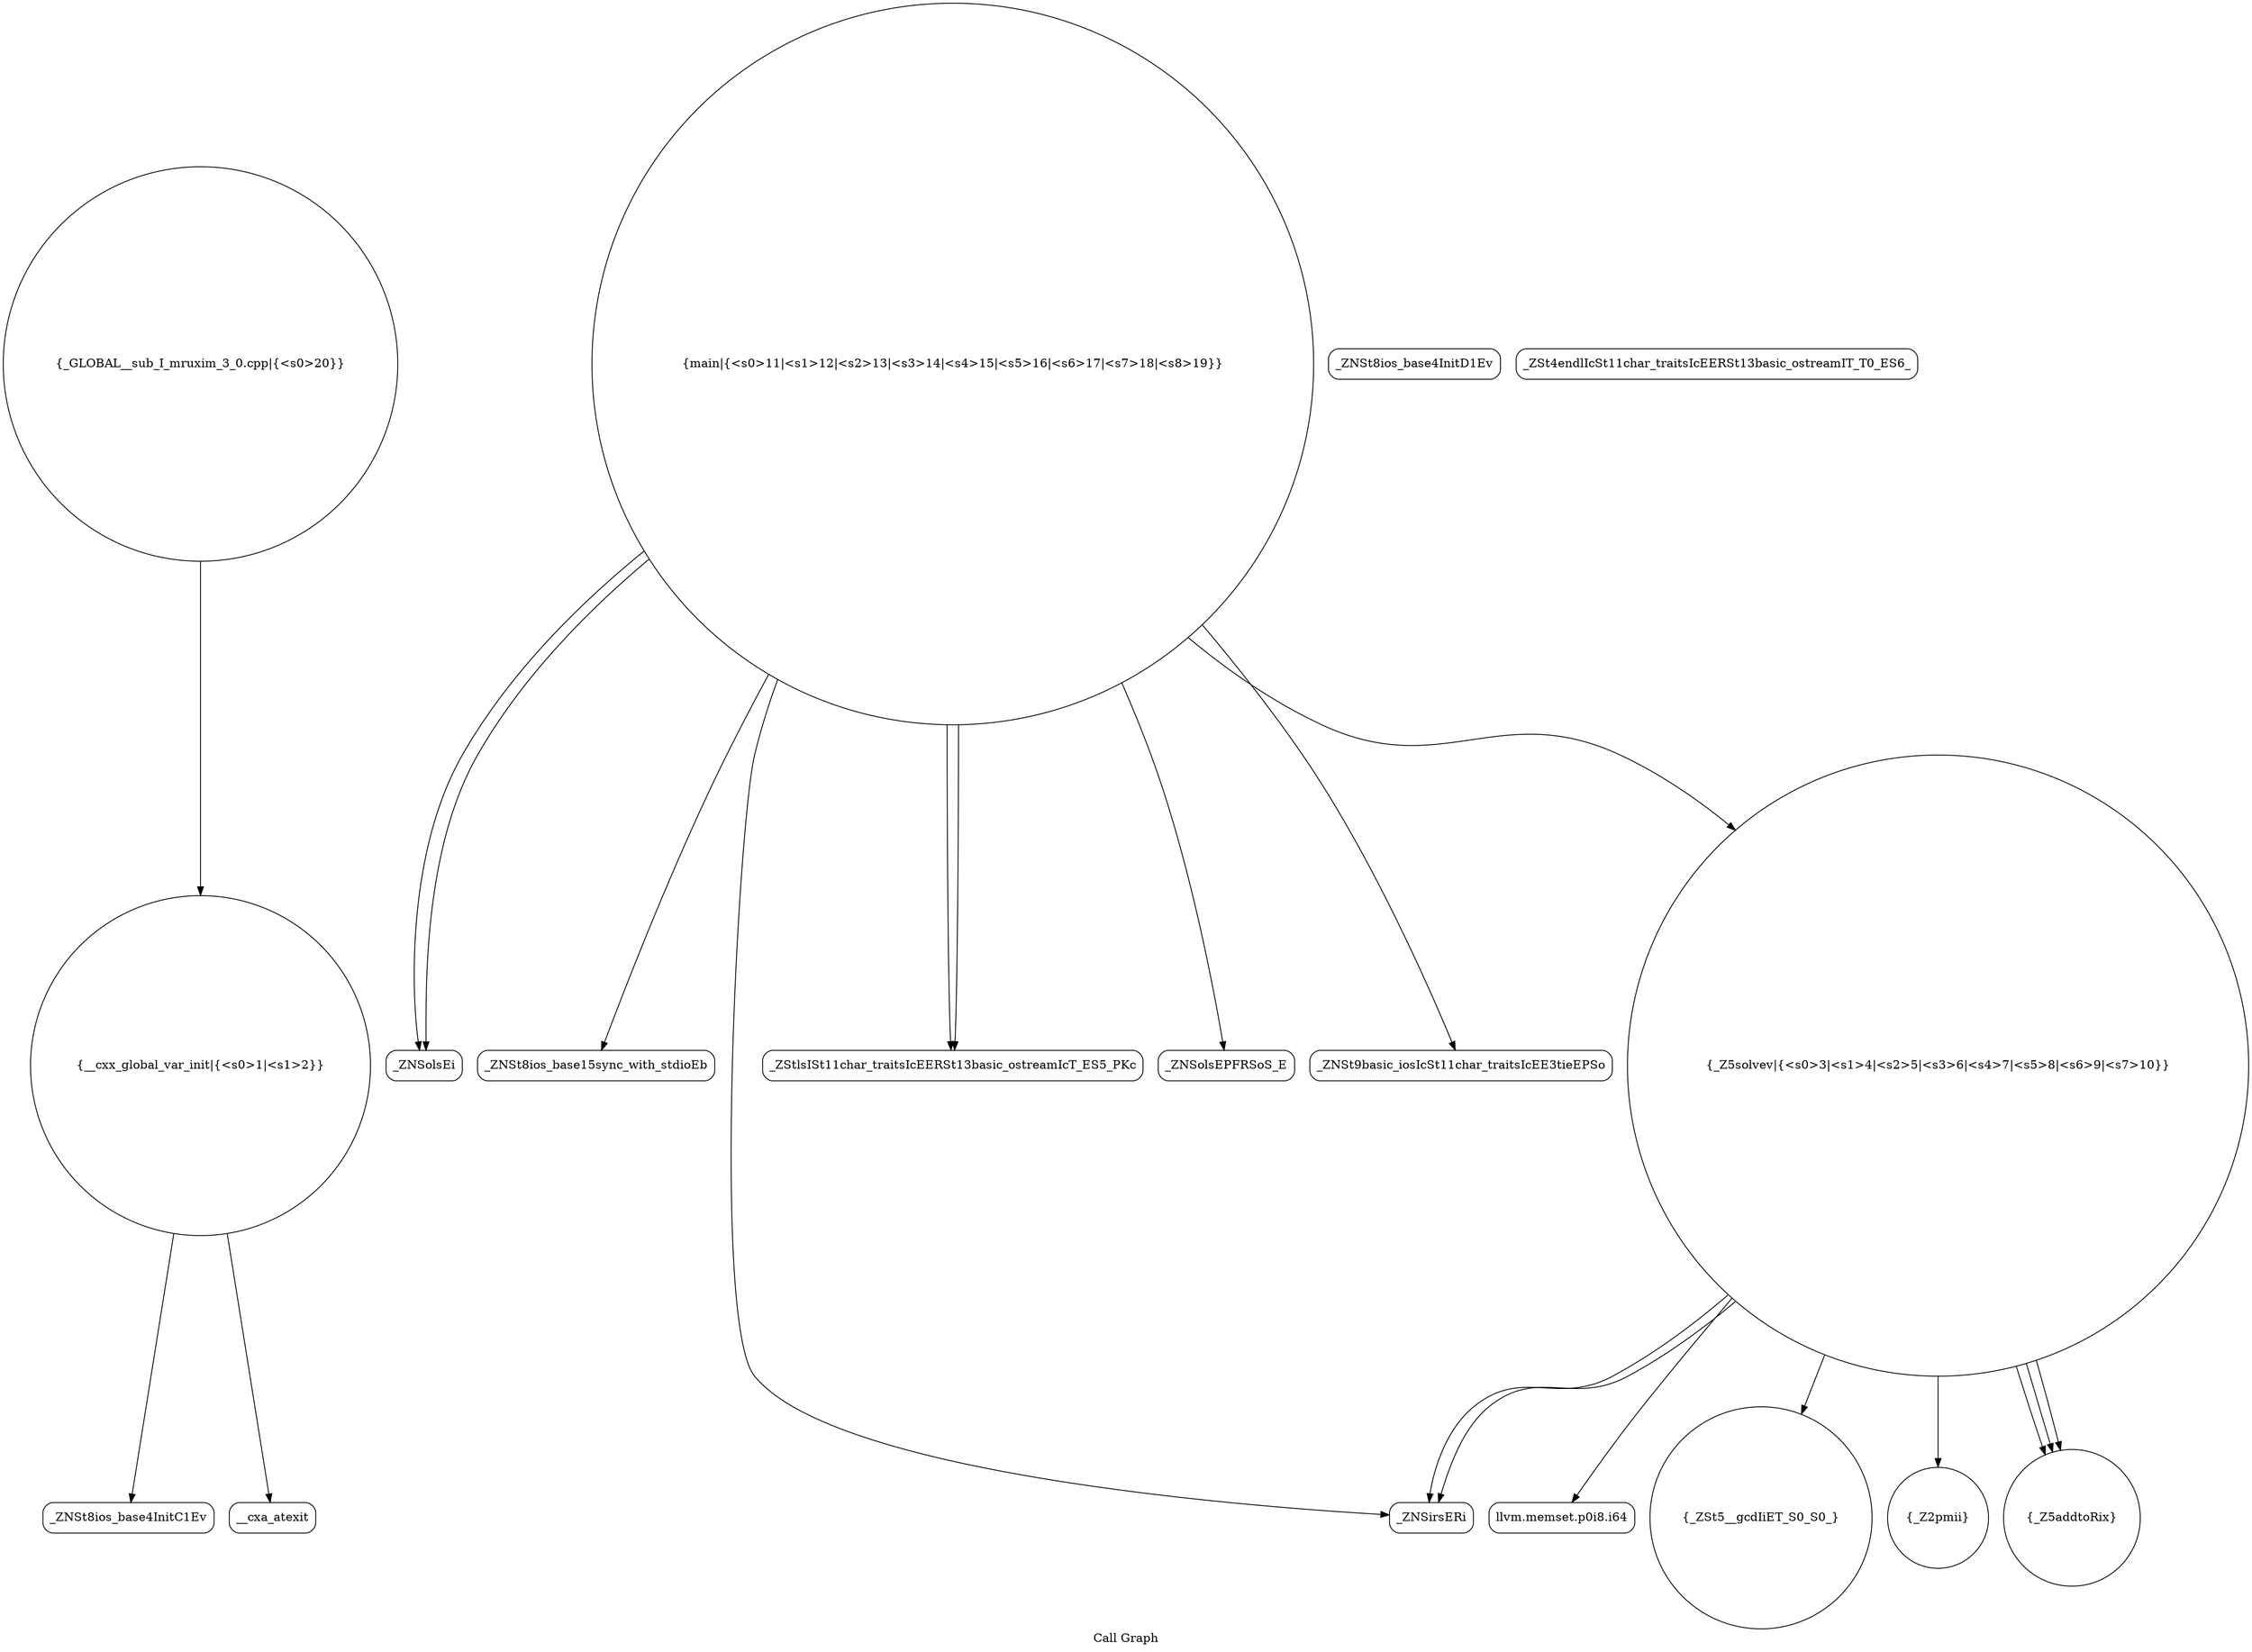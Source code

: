 digraph "Call Graph" {
	label="Call Graph";

	Node0x5579c47a3a10 [shape=record,shape=circle,label="{__cxx_global_var_init|{<s0>1|<s1>2}}"];
	Node0x5579c47a3a10:s0 -> Node0x5579c47a3ea0[color=black];
	Node0x5579c47a3a10:s1 -> Node0x5579c47a3fa0[color=black];
	Node0x5579c47a41a0 [shape=record,shape=Mrecord,label="{llvm.memset.p0i8.i64}"];
	Node0x5579c47a4520 [shape=record,shape=Mrecord,label="{_ZNSolsEi}"];
	Node0x5579c47a3f20 [shape=record,shape=Mrecord,label="{_ZNSt8ios_base4InitD1Ev}"];
	Node0x5579c47a42a0 [shape=record,shape=circle,label="{_ZSt5__gcdIiET_S0_S0_}"];
	Node0x5579c47a4620 [shape=record,shape=Mrecord,label="{_ZSt4endlIcSt11char_traitsIcEERSt13basic_ostreamIT_T0_ES6_}"];
	Node0x5579c47a4020 [shape=record,shape=circle,label="{_Z2pmii}"];
	Node0x5579c47a43a0 [shape=record,shape=Mrecord,label="{_ZNSt8ios_base15sync_with_stdioEb}"];
	Node0x5579c47a4120 [shape=record,shape=Mrecord,label="{_ZNSirsERi}"];
	Node0x5579c47a44a0 [shape=record,shape=Mrecord,label="{_ZStlsISt11char_traitsIcEERSt13basic_ostreamIcT_ES5_PKc}"];
	Node0x5579c47a3ea0 [shape=record,shape=Mrecord,label="{_ZNSt8ios_base4InitC1Ev}"];
	Node0x5579c47a4220 [shape=record,shape=circle,label="{_Z5addtoRix}"];
	Node0x5579c47a45a0 [shape=record,shape=Mrecord,label="{_ZNSolsEPFRSoS_E}"];
	Node0x5579c47a3fa0 [shape=record,shape=Mrecord,label="{__cxa_atexit}"];
	Node0x5579c47a4320 [shape=record,shape=circle,label="{main|{<s0>11|<s1>12|<s2>13|<s3>14|<s4>15|<s5>16|<s6>17|<s7>18|<s8>19}}"];
	Node0x5579c47a4320:s0 -> Node0x5579c47a43a0[color=black];
	Node0x5579c47a4320:s1 -> Node0x5579c47a4420[color=black];
	Node0x5579c47a4320:s2 -> Node0x5579c47a4120[color=black];
	Node0x5579c47a4320:s3 -> Node0x5579c47a44a0[color=black];
	Node0x5579c47a4320:s4 -> Node0x5579c47a4520[color=black];
	Node0x5579c47a4320:s5 -> Node0x5579c47a44a0[color=black];
	Node0x5579c47a4320:s6 -> Node0x5579c47a40a0[color=black];
	Node0x5579c47a4320:s7 -> Node0x5579c47a4520[color=black];
	Node0x5579c47a4320:s8 -> Node0x5579c47a45a0[color=black];
	Node0x5579c47a46a0 [shape=record,shape=circle,label="{_GLOBAL__sub_I_mruxim_3_0.cpp|{<s0>20}}"];
	Node0x5579c47a46a0:s0 -> Node0x5579c47a3a10[color=black];
	Node0x5579c47a40a0 [shape=record,shape=circle,label="{_Z5solvev|{<s0>3|<s1>4|<s2>5|<s3>6|<s4>7|<s5>8|<s6>9|<s7>10}}"];
	Node0x5579c47a40a0:s0 -> Node0x5579c47a4120[color=black];
	Node0x5579c47a40a0:s1 -> Node0x5579c47a4120[color=black];
	Node0x5579c47a40a0:s2 -> Node0x5579c47a41a0[color=black];
	Node0x5579c47a40a0:s3 -> Node0x5579c47a42a0[color=black];
	Node0x5579c47a40a0:s4 -> Node0x5579c47a4220[color=black];
	Node0x5579c47a40a0:s5 -> Node0x5579c47a4220[color=black];
	Node0x5579c47a40a0:s6 -> Node0x5579c47a4020[color=black];
	Node0x5579c47a40a0:s7 -> Node0x5579c47a4220[color=black];
	Node0x5579c47a4420 [shape=record,shape=Mrecord,label="{_ZNSt9basic_iosIcSt11char_traitsIcEE3tieEPSo}"];
}
